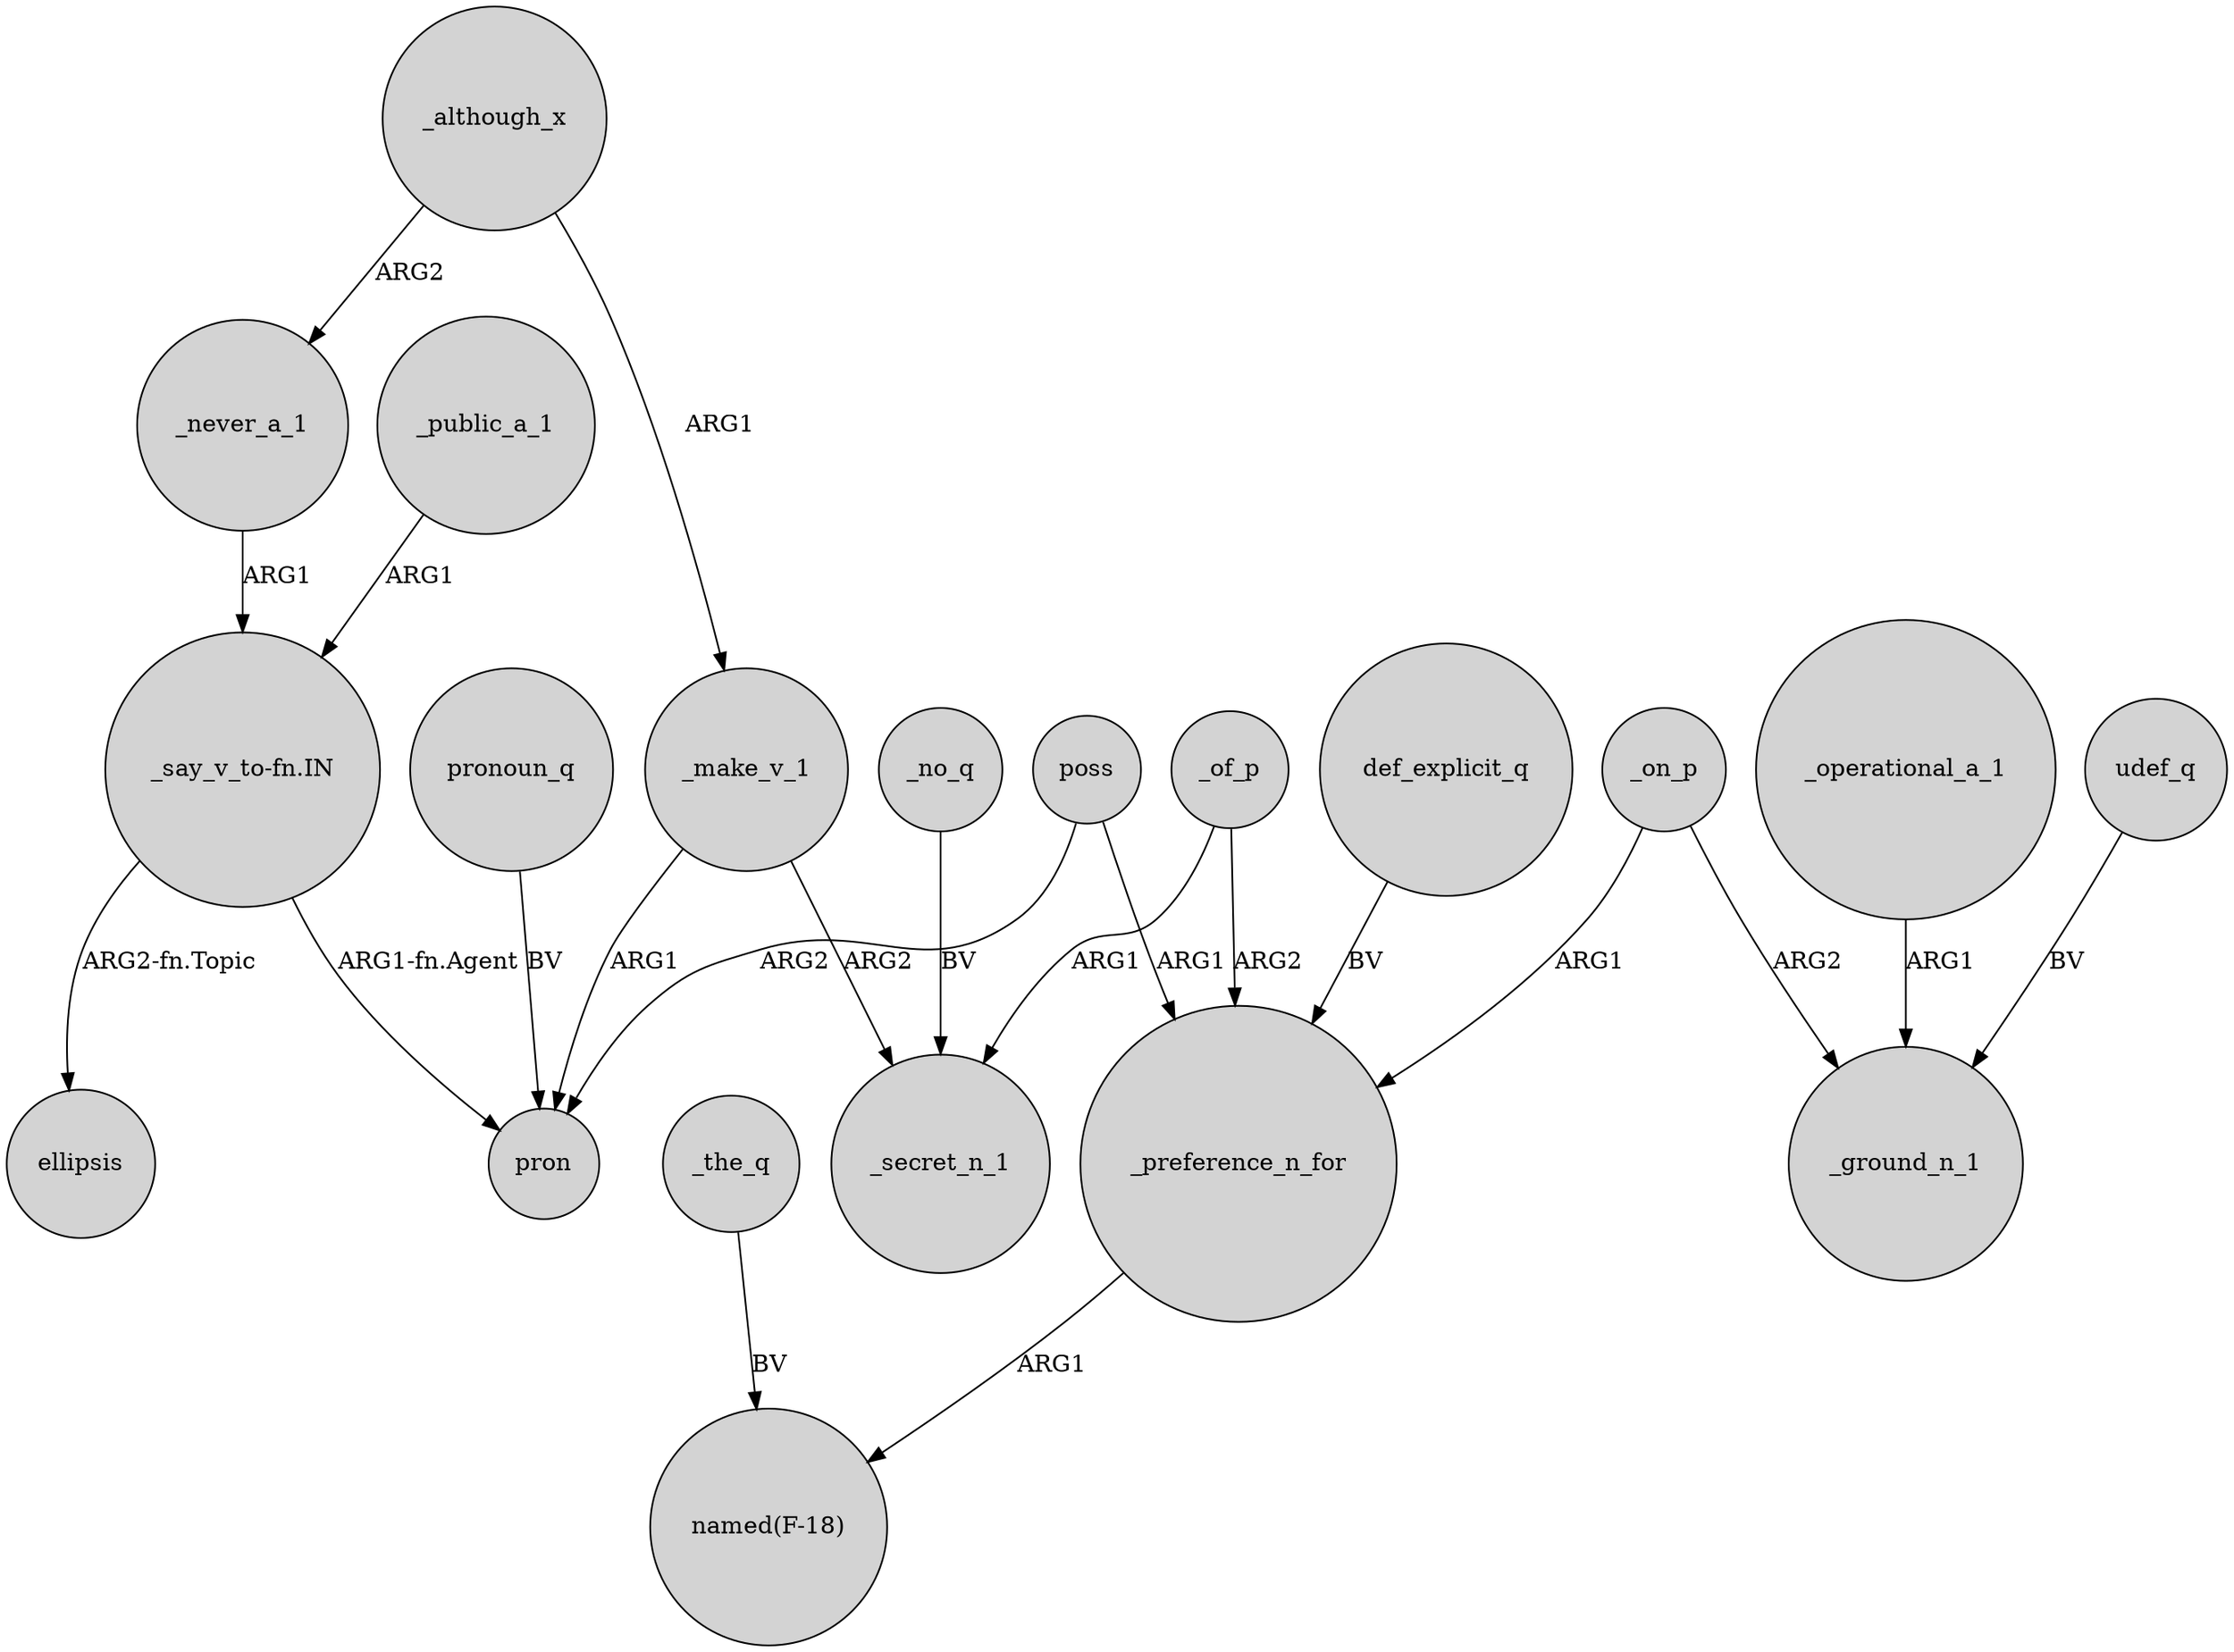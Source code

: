 digraph {
	node [shape=circle style=filled]
	_public_a_1 -> "_say_v_to-fn.IN" [label=ARG1]
	_never_a_1 -> "_say_v_to-fn.IN" [label=ARG1]
	poss -> _preference_n_for [label=ARG1]
	_operational_a_1 -> _ground_n_1 [label=ARG1]
	poss -> pron [label=ARG2]
	_of_p -> _secret_n_1 [label=ARG1]
	udef_q -> _ground_n_1 [label=BV]
	_of_p -> _preference_n_for [label=ARG2]
	_preference_n_for -> "named(F-18)" [label=ARG1]
	_on_p -> _preference_n_for [label=ARG1]
	"_say_v_to-fn.IN" -> ellipsis [label="ARG2-fn.Topic"]
	_make_v_1 -> _secret_n_1 [label=ARG2]
	pronoun_q -> pron [label=BV]
	_make_v_1 -> pron [label=ARG1]
	_the_q -> "named(F-18)" [label=BV]
	_although_x -> _never_a_1 [label=ARG2]
	_on_p -> _ground_n_1 [label=ARG2]
	"_say_v_to-fn.IN" -> pron [label="ARG1-fn.Agent"]
	def_explicit_q -> _preference_n_for [label=BV]
	_no_q -> _secret_n_1 [label=BV]
	_although_x -> _make_v_1 [label=ARG1]
}
